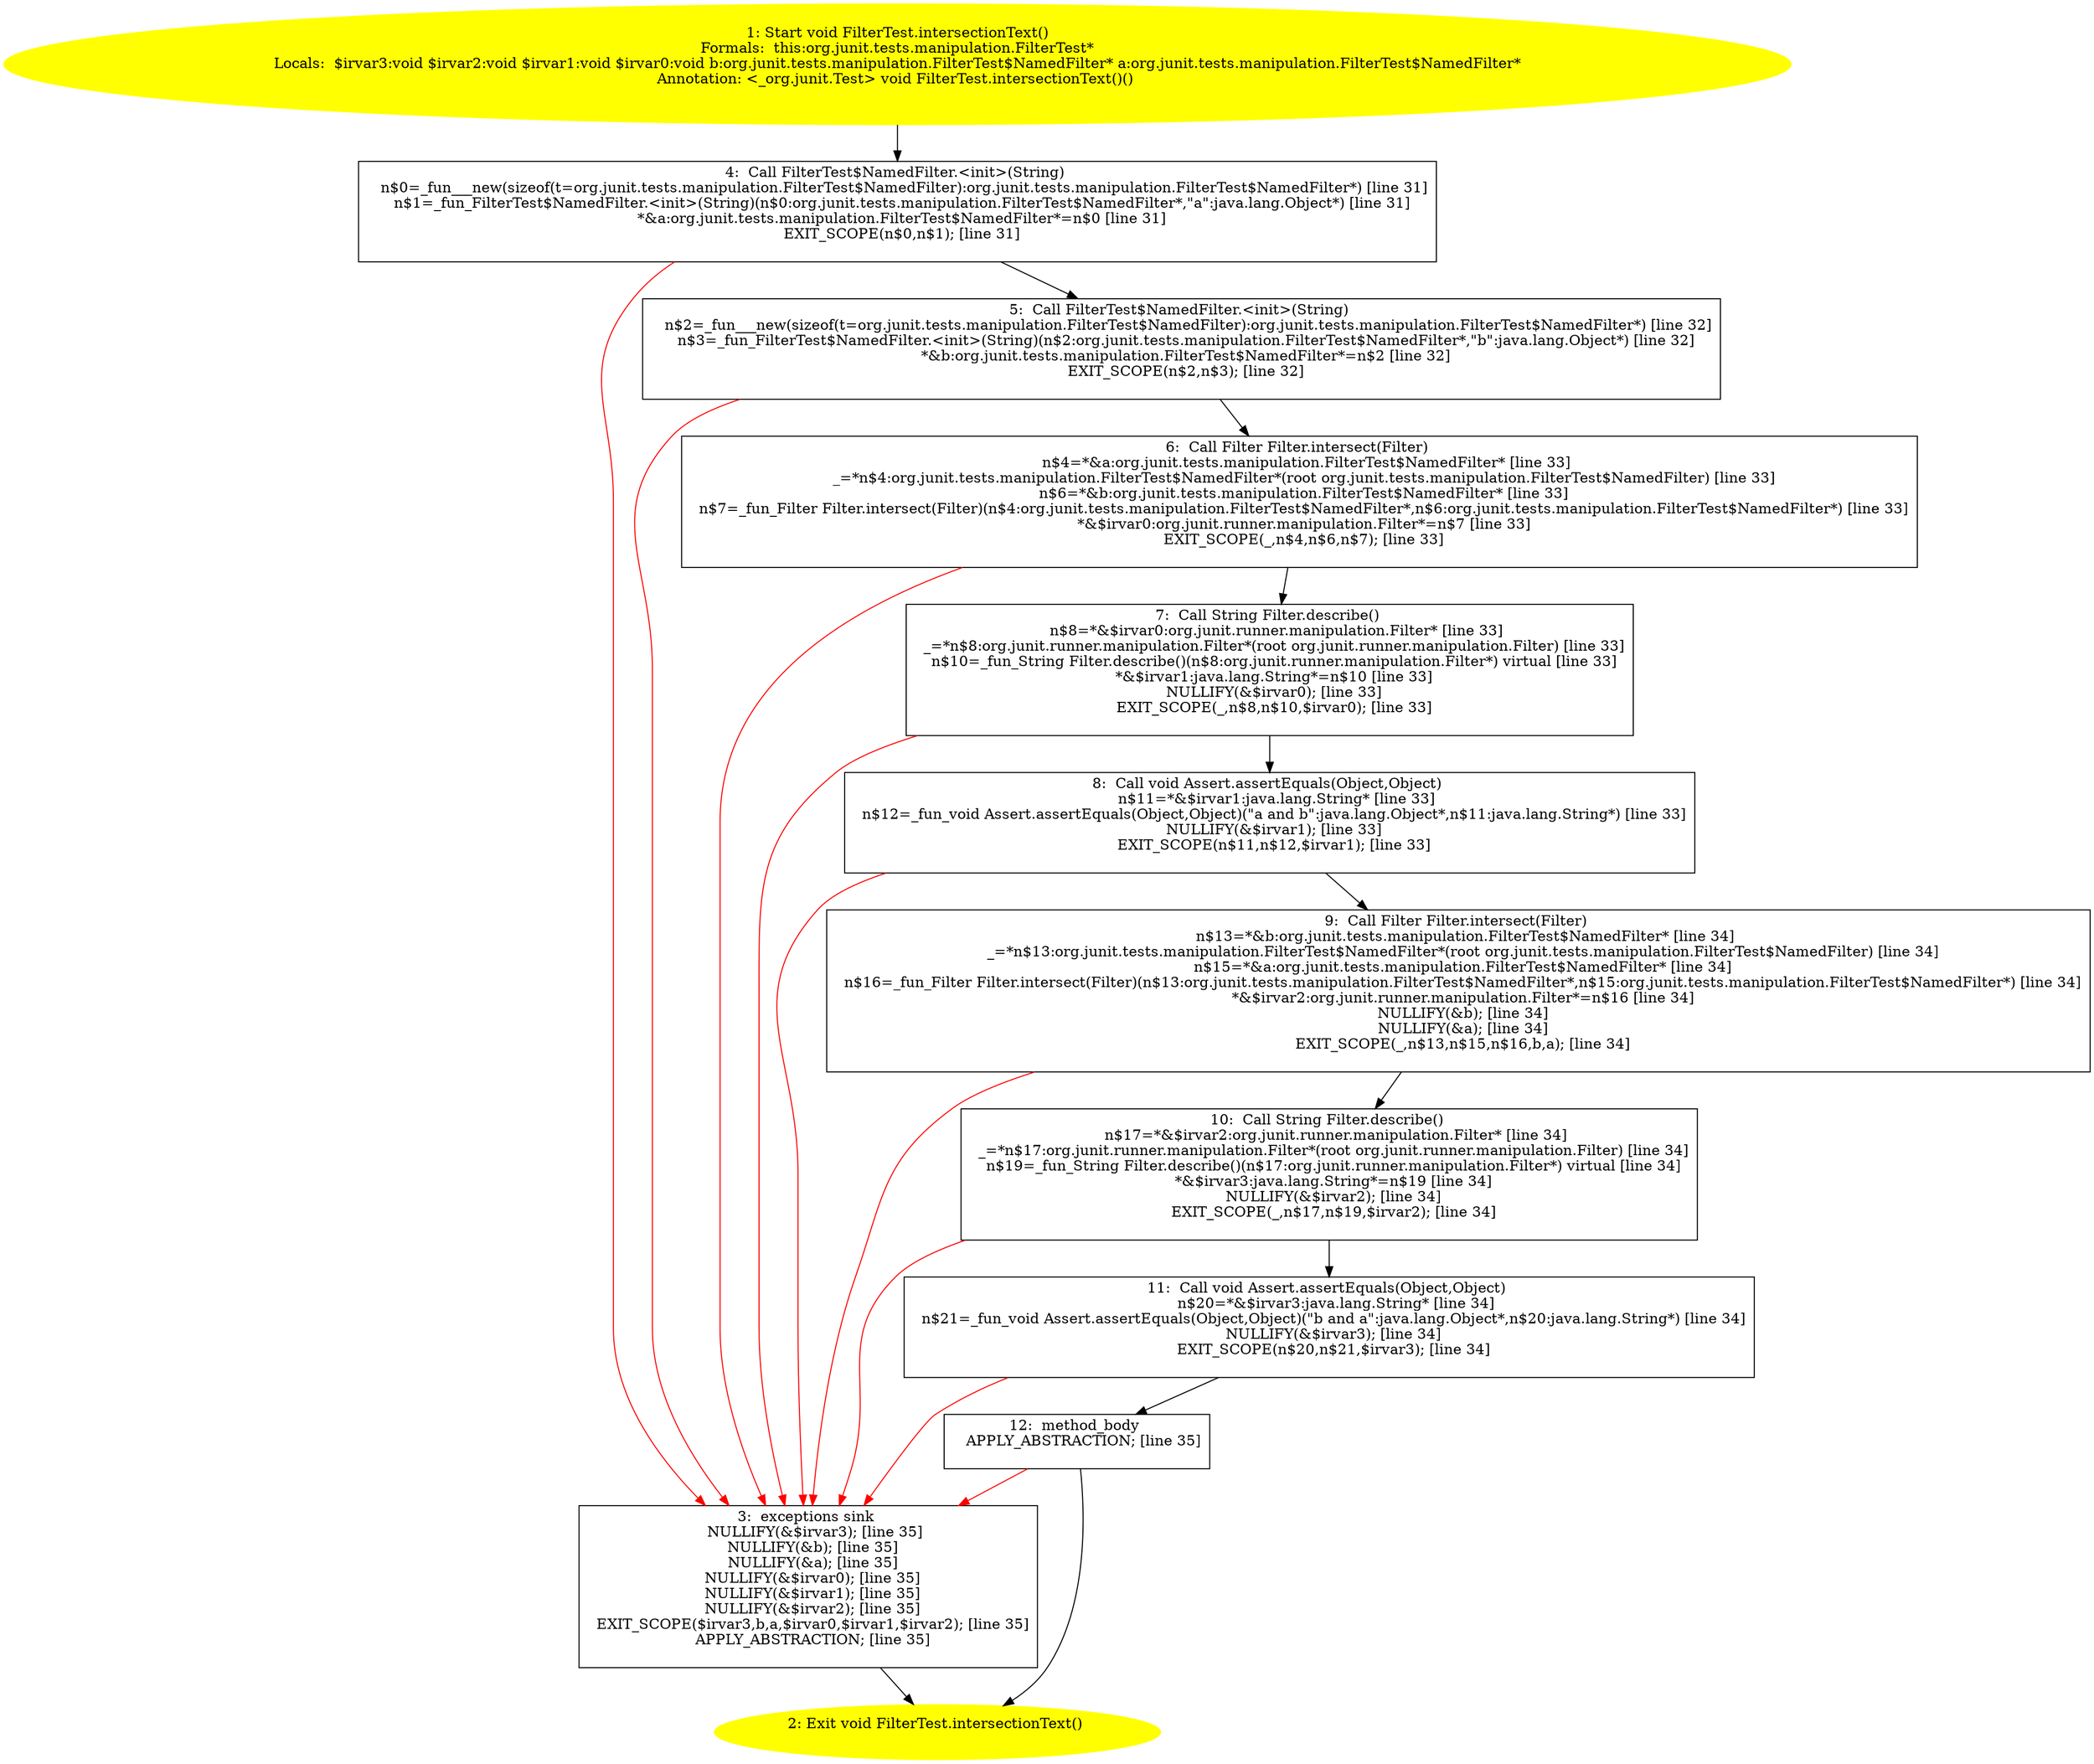 /* @generated */
digraph cfg {
"org.junit.tests.manipulation.FilterTest.intersectionText():void.74a973c5fa135c61f503b1a743fb8ae5_1" [label="1: Start void FilterTest.intersectionText()\nFormals:  this:org.junit.tests.manipulation.FilterTest*\nLocals:  $irvar3:void $irvar2:void $irvar1:void $irvar0:void b:org.junit.tests.manipulation.FilterTest$NamedFilter* a:org.junit.tests.manipulation.FilterTest$NamedFilter*\nAnnotation: <_org.junit.Test> void FilterTest.intersectionText()() \n  " color=yellow style=filled]
	

	 "org.junit.tests.manipulation.FilterTest.intersectionText():void.74a973c5fa135c61f503b1a743fb8ae5_1" -> "org.junit.tests.manipulation.FilterTest.intersectionText():void.74a973c5fa135c61f503b1a743fb8ae5_4" ;
"org.junit.tests.manipulation.FilterTest.intersectionText():void.74a973c5fa135c61f503b1a743fb8ae5_2" [label="2: Exit void FilterTest.intersectionText() \n  " color=yellow style=filled]
	

"org.junit.tests.manipulation.FilterTest.intersectionText():void.74a973c5fa135c61f503b1a743fb8ae5_3" [label="3:  exceptions sink \n   NULLIFY(&$irvar3); [line 35]\n  NULLIFY(&b); [line 35]\n  NULLIFY(&a); [line 35]\n  NULLIFY(&$irvar0); [line 35]\n  NULLIFY(&$irvar1); [line 35]\n  NULLIFY(&$irvar2); [line 35]\n  EXIT_SCOPE($irvar3,b,a,$irvar0,$irvar1,$irvar2); [line 35]\n  APPLY_ABSTRACTION; [line 35]\n " shape="box"]
	

	 "org.junit.tests.manipulation.FilterTest.intersectionText():void.74a973c5fa135c61f503b1a743fb8ae5_3" -> "org.junit.tests.manipulation.FilterTest.intersectionText():void.74a973c5fa135c61f503b1a743fb8ae5_2" ;
"org.junit.tests.manipulation.FilterTest.intersectionText():void.74a973c5fa135c61f503b1a743fb8ae5_4" [label="4:  Call FilterTest$NamedFilter.<init>(String) \n   n$0=_fun___new(sizeof(t=org.junit.tests.manipulation.FilterTest$NamedFilter):org.junit.tests.manipulation.FilterTest$NamedFilter*) [line 31]\n  n$1=_fun_FilterTest$NamedFilter.<init>(String)(n$0:org.junit.tests.manipulation.FilterTest$NamedFilter*,\"a\":java.lang.Object*) [line 31]\n  *&a:org.junit.tests.manipulation.FilterTest$NamedFilter*=n$0 [line 31]\n  EXIT_SCOPE(n$0,n$1); [line 31]\n " shape="box"]
	

	 "org.junit.tests.manipulation.FilterTest.intersectionText():void.74a973c5fa135c61f503b1a743fb8ae5_4" -> "org.junit.tests.manipulation.FilterTest.intersectionText():void.74a973c5fa135c61f503b1a743fb8ae5_5" ;
	 "org.junit.tests.manipulation.FilterTest.intersectionText():void.74a973c5fa135c61f503b1a743fb8ae5_4" -> "org.junit.tests.manipulation.FilterTest.intersectionText():void.74a973c5fa135c61f503b1a743fb8ae5_3" [color="red" ];
"org.junit.tests.manipulation.FilterTest.intersectionText():void.74a973c5fa135c61f503b1a743fb8ae5_5" [label="5:  Call FilterTest$NamedFilter.<init>(String) \n   n$2=_fun___new(sizeof(t=org.junit.tests.manipulation.FilterTest$NamedFilter):org.junit.tests.manipulation.FilterTest$NamedFilter*) [line 32]\n  n$3=_fun_FilterTest$NamedFilter.<init>(String)(n$2:org.junit.tests.manipulation.FilterTest$NamedFilter*,\"b\":java.lang.Object*) [line 32]\n  *&b:org.junit.tests.manipulation.FilterTest$NamedFilter*=n$2 [line 32]\n  EXIT_SCOPE(n$2,n$3); [line 32]\n " shape="box"]
	

	 "org.junit.tests.manipulation.FilterTest.intersectionText():void.74a973c5fa135c61f503b1a743fb8ae5_5" -> "org.junit.tests.manipulation.FilterTest.intersectionText():void.74a973c5fa135c61f503b1a743fb8ae5_6" ;
	 "org.junit.tests.manipulation.FilterTest.intersectionText():void.74a973c5fa135c61f503b1a743fb8ae5_5" -> "org.junit.tests.manipulation.FilterTest.intersectionText():void.74a973c5fa135c61f503b1a743fb8ae5_3" [color="red" ];
"org.junit.tests.manipulation.FilterTest.intersectionText():void.74a973c5fa135c61f503b1a743fb8ae5_6" [label="6:  Call Filter Filter.intersect(Filter) \n   n$4=*&a:org.junit.tests.manipulation.FilterTest$NamedFilter* [line 33]\n  _=*n$4:org.junit.tests.manipulation.FilterTest$NamedFilter*(root org.junit.tests.manipulation.FilterTest$NamedFilter) [line 33]\n  n$6=*&b:org.junit.tests.manipulation.FilterTest$NamedFilter* [line 33]\n  n$7=_fun_Filter Filter.intersect(Filter)(n$4:org.junit.tests.manipulation.FilterTest$NamedFilter*,n$6:org.junit.tests.manipulation.FilterTest$NamedFilter*) [line 33]\n  *&$irvar0:org.junit.runner.manipulation.Filter*=n$7 [line 33]\n  EXIT_SCOPE(_,n$4,n$6,n$7); [line 33]\n " shape="box"]
	

	 "org.junit.tests.manipulation.FilterTest.intersectionText():void.74a973c5fa135c61f503b1a743fb8ae5_6" -> "org.junit.tests.manipulation.FilterTest.intersectionText():void.74a973c5fa135c61f503b1a743fb8ae5_7" ;
	 "org.junit.tests.manipulation.FilterTest.intersectionText():void.74a973c5fa135c61f503b1a743fb8ae5_6" -> "org.junit.tests.manipulation.FilterTest.intersectionText():void.74a973c5fa135c61f503b1a743fb8ae5_3" [color="red" ];
"org.junit.tests.manipulation.FilterTest.intersectionText():void.74a973c5fa135c61f503b1a743fb8ae5_7" [label="7:  Call String Filter.describe() \n   n$8=*&$irvar0:org.junit.runner.manipulation.Filter* [line 33]\n  _=*n$8:org.junit.runner.manipulation.Filter*(root org.junit.runner.manipulation.Filter) [line 33]\n  n$10=_fun_String Filter.describe()(n$8:org.junit.runner.manipulation.Filter*) virtual [line 33]\n  *&$irvar1:java.lang.String*=n$10 [line 33]\n  NULLIFY(&$irvar0); [line 33]\n  EXIT_SCOPE(_,n$8,n$10,$irvar0); [line 33]\n " shape="box"]
	

	 "org.junit.tests.manipulation.FilterTest.intersectionText():void.74a973c5fa135c61f503b1a743fb8ae5_7" -> "org.junit.tests.manipulation.FilterTest.intersectionText():void.74a973c5fa135c61f503b1a743fb8ae5_8" ;
	 "org.junit.tests.manipulation.FilterTest.intersectionText():void.74a973c5fa135c61f503b1a743fb8ae5_7" -> "org.junit.tests.manipulation.FilterTest.intersectionText():void.74a973c5fa135c61f503b1a743fb8ae5_3" [color="red" ];
"org.junit.tests.manipulation.FilterTest.intersectionText():void.74a973c5fa135c61f503b1a743fb8ae5_8" [label="8:  Call void Assert.assertEquals(Object,Object) \n   n$11=*&$irvar1:java.lang.String* [line 33]\n  n$12=_fun_void Assert.assertEquals(Object,Object)(\"a and b\":java.lang.Object*,n$11:java.lang.String*) [line 33]\n  NULLIFY(&$irvar1); [line 33]\n  EXIT_SCOPE(n$11,n$12,$irvar1); [line 33]\n " shape="box"]
	

	 "org.junit.tests.manipulation.FilterTest.intersectionText():void.74a973c5fa135c61f503b1a743fb8ae5_8" -> "org.junit.tests.manipulation.FilterTest.intersectionText():void.74a973c5fa135c61f503b1a743fb8ae5_9" ;
	 "org.junit.tests.manipulation.FilterTest.intersectionText():void.74a973c5fa135c61f503b1a743fb8ae5_8" -> "org.junit.tests.manipulation.FilterTest.intersectionText():void.74a973c5fa135c61f503b1a743fb8ae5_3" [color="red" ];
"org.junit.tests.manipulation.FilterTest.intersectionText():void.74a973c5fa135c61f503b1a743fb8ae5_9" [label="9:  Call Filter Filter.intersect(Filter) \n   n$13=*&b:org.junit.tests.manipulation.FilterTest$NamedFilter* [line 34]\n  _=*n$13:org.junit.tests.manipulation.FilterTest$NamedFilter*(root org.junit.tests.manipulation.FilterTest$NamedFilter) [line 34]\n  n$15=*&a:org.junit.tests.manipulation.FilterTest$NamedFilter* [line 34]\n  n$16=_fun_Filter Filter.intersect(Filter)(n$13:org.junit.tests.manipulation.FilterTest$NamedFilter*,n$15:org.junit.tests.manipulation.FilterTest$NamedFilter*) [line 34]\n  *&$irvar2:org.junit.runner.manipulation.Filter*=n$16 [line 34]\n  NULLIFY(&b); [line 34]\n  NULLIFY(&a); [line 34]\n  EXIT_SCOPE(_,n$13,n$15,n$16,b,a); [line 34]\n " shape="box"]
	

	 "org.junit.tests.manipulation.FilterTest.intersectionText():void.74a973c5fa135c61f503b1a743fb8ae5_9" -> "org.junit.tests.manipulation.FilterTest.intersectionText():void.74a973c5fa135c61f503b1a743fb8ae5_10" ;
	 "org.junit.tests.manipulation.FilterTest.intersectionText():void.74a973c5fa135c61f503b1a743fb8ae5_9" -> "org.junit.tests.manipulation.FilterTest.intersectionText():void.74a973c5fa135c61f503b1a743fb8ae5_3" [color="red" ];
"org.junit.tests.manipulation.FilterTest.intersectionText():void.74a973c5fa135c61f503b1a743fb8ae5_10" [label="10:  Call String Filter.describe() \n   n$17=*&$irvar2:org.junit.runner.manipulation.Filter* [line 34]\n  _=*n$17:org.junit.runner.manipulation.Filter*(root org.junit.runner.manipulation.Filter) [line 34]\n  n$19=_fun_String Filter.describe()(n$17:org.junit.runner.manipulation.Filter*) virtual [line 34]\n  *&$irvar3:java.lang.String*=n$19 [line 34]\n  NULLIFY(&$irvar2); [line 34]\n  EXIT_SCOPE(_,n$17,n$19,$irvar2); [line 34]\n " shape="box"]
	

	 "org.junit.tests.manipulation.FilterTest.intersectionText():void.74a973c5fa135c61f503b1a743fb8ae5_10" -> "org.junit.tests.manipulation.FilterTest.intersectionText():void.74a973c5fa135c61f503b1a743fb8ae5_11" ;
	 "org.junit.tests.manipulation.FilterTest.intersectionText():void.74a973c5fa135c61f503b1a743fb8ae5_10" -> "org.junit.tests.manipulation.FilterTest.intersectionText():void.74a973c5fa135c61f503b1a743fb8ae5_3" [color="red" ];
"org.junit.tests.manipulation.FilterTest.intersectionText():void.74a973c5fa135c61f503b1a743fb8ae5_11" [label="11:  Call void Assert.assertEquals(Object,Object) \n   n$20=*&$irvar3:java.lang.String* [line 34]\n  n$21=_fun_void Assert.assertEquals(Object,Object)(\"b and a\":java.lang.Object*,n$20:java.lang.String*) [line 34]\n  NULLIFY(&$irvar3); [line 34]\n  EXIT_SCOPE(n$20,n$21,$irvar3); [line 34]\n " shape="box"]
	

	 "org.junit.tests.manipulation.FilterTest.intersectionText():void.74a973c5fa135c61f503b1a743fb8ae5_11" -> "org.junit.tests.manipulation.FilterTest.intersectionText():void.74a973c5fa135c61f503b1a743fb8ae5_12" ;
	 "org.junit.tests.manipulation.FilterTest.intersectionText():void.74a973c5fa135c61f503b1a743fb8ae5_11" -> "org.junit.tests.manipulation.FilterTest.intersectionText():void.74a973c5fa135c61f503b1a743fb8ae5_3" [color="red" ];
"org.junit.tests.manipulation.FilterTest.intersectionText():void.74a973c5fa135c61f503b1a743fb8ae5_12" [label="12:  method_body \n   APPLY_ABSTRACTION; [line 35]\n " shape="box"]
	

	 "org.junit.tests.manipulation.FilterTest.intersectionText():void.74a973c5fa135c61f503b1a743fb8ae5_12" -> "org.junit.tests.manipulation.FilterTest.intersectionText():void.74a973c5fa135c61f503b1a743fb8ae5_2" ;
	 "org.junit.tests.manipulation.FilterTest.intersectionText():void.74a973c5fa135c61f503b1a743fb8ae5_12" -> "org.junit.tests.manipulation.FilterTest.intersectionText():void.74a973c5fa135c61f503b1a743fb8ae5_3" [color="red" ];
}
